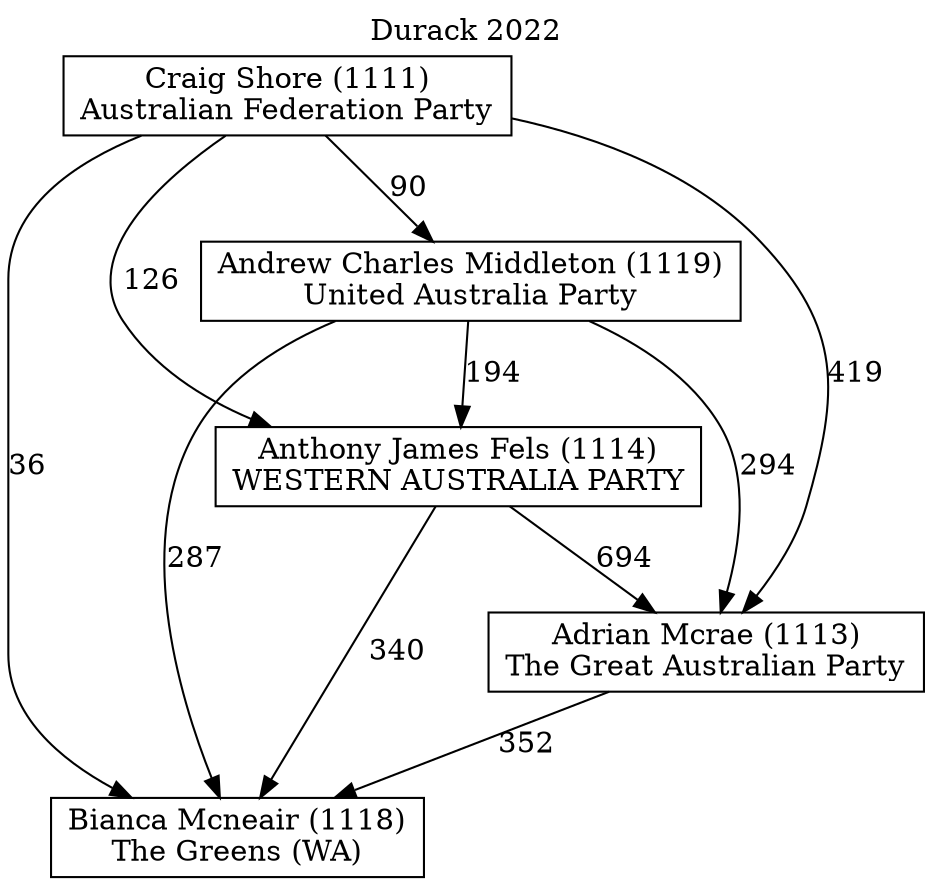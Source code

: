 // House preference flow
digraph "Bianca Mcneair (1118)_Durack_2022" {
	graph [label="Durack 2022" labelloc=t mclimit=10]
	node [shape=box]
	"Craig Shore (1111)" [label="Craig Shore (1111)
Australian Federation Party"]
	"Bianca Mcneair (1118)" [label="Bianca Mcneair (1118)
The Greens (WA)"]
	"Adrian Mcrae (1113)" [label="Adrian Mcrae (1113)
The Great Australian Party"]
	"Andrew Charles Middleton (1119)" [label="Andrew Charles Middleton (1119)
United Australia Party"]
	"Anthony James Fels (1114)" [label="Anthony James Fels (1114)
WESTERN AUSTRALIA PARTY"]
	"Adrian Mcrae (1113)" -> "Bianca Mcneair (1118)" [label=352]
	"Andrew Charles Middleton (1119)" -> "Anthony James Fels (1114)" [label=194]
	"Craig Shore (1111)" -> "Anthony James Fels (1114)" [label=126]
	"Andrew Charles Middleton (1119)" -> "Adrian Mcrae (1113)" [label=294]
	"Anthony James Fels (1114)" -> "Adrian Mcrae (1113)" [label=694]
	"Craig Shore (1111)" -> "Bianca Mcneair (1118)" [label=36]
	"Anthony James Fels (1114)" -> "Bianca Mcneair (1118)" [label=340]
	"Andrew Charles Middleton (1119)" -> "Bianca Mcneair (1118)" [label=287]
	"Craig Shore (1111)" -> "Adrian Mcrae (1113)" [label=419]
	"Craig Shore (1111)" -> "Andrew Charles Middleton (1119)" [label=90]
}
